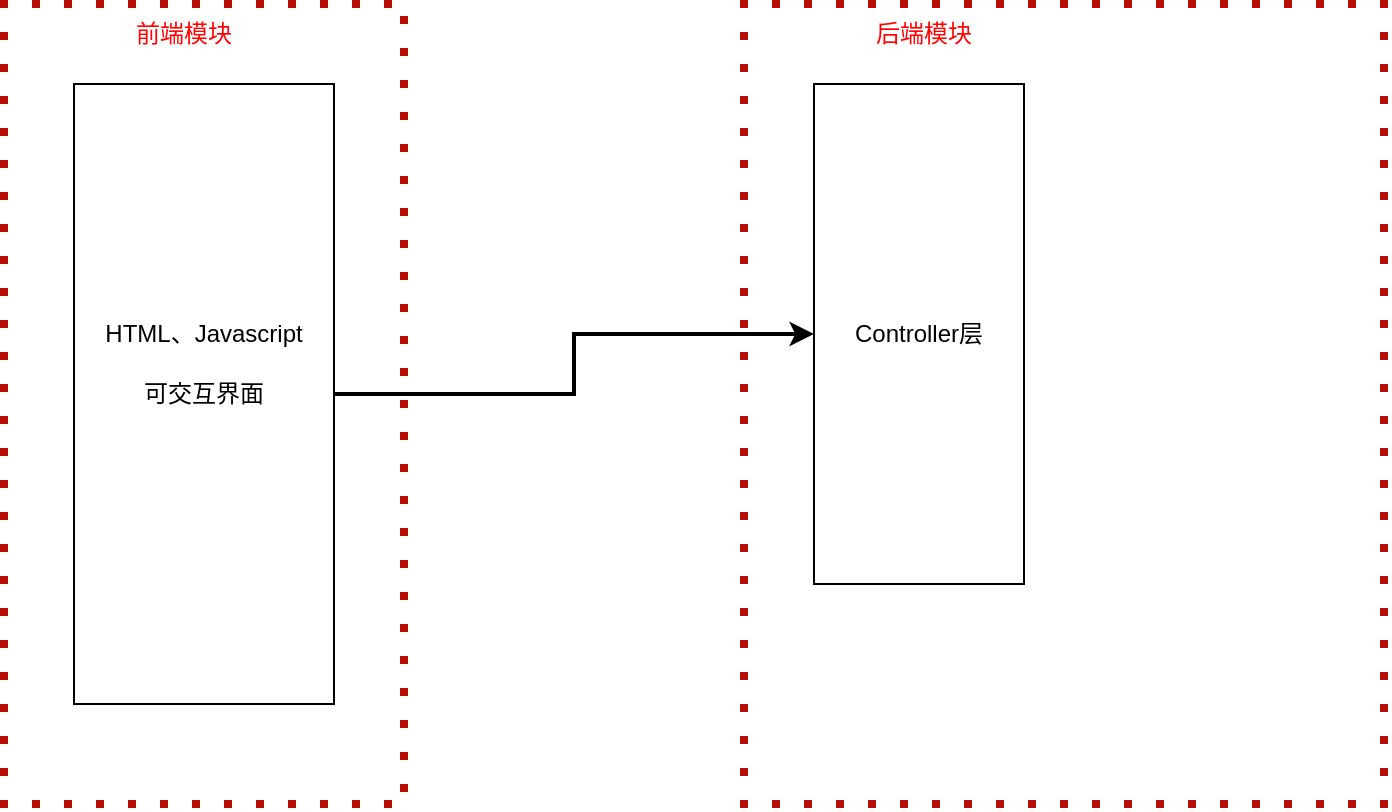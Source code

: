<mxfile version="15.4.3" type="github">
  <diagram id="prtHgNgQTEPvFCAcTncT" name="Page-1">
    <mxGraphModel dx="1673" dy="925" grid="1" gridSize="10" guides="1" tooltips="1" connect="1" arrows="1" fold="1" page="1" pageScale="1" pageWidth="827" pageHeight="1169" background="none" math="0" shadow="0">
      <root>
        <mxCell id="0" />
        <mxCell id="1" parent="0" />
        <mxCell id="JphNo-JIJt3oQuGsX6s3-20" style="edgeStyle=orthogonalEdgeStyle;rounded=0;orthogonalLoop=1;jettySize=auto;html=1;fontColor=#FF0303;strokeColor=#000000;strokeWidth=2;" edge="1" parent="1" source="JphNo-JIJt3oQuGsX6s3-2" target="JphNo-JIJt3oQuGsX6s3-16">
          <mxGeometry relative="1" as="geometry" />
        </mxCell>
        <mxCell id="JphNo-JIJt3oQuGsX6s3-2" value="可交互界面" style="rounded=0;whiteSpace=wrap;html=1;" vertex="1" parent="1">
          <mxGeometry x="105" y="120" width="130" height="310" as="geometry" />
        </mxCell>
        <mxCell id="JphNo-JIJt3oQuGsX6s3-5" value="HTML、Javascript" style="text;html=1;strokeColor=none;fillColor=none;align=center;verticalAlign=middle;whiteSpace=wrap;rounded=0;" vertex="1" parent="1">
          <mxGeometry x="110" y="230" width="120" height="30" as="geometry" />
        </mxCell>
        <mxCell id="JphNo-JIJt3oQuGsX6s3-14" value="" style="endArrow=none;dashed=1;html=1;dashPattern=1 3;strokeWidth=4;rounded=0;edgeStyle=orthogonalEdgeStyle;fillColor=#f8cecc;strokeColor=#B80E02;" edge="1" parent="1">
          <mxGeometry width="50" height="50" relative="1" as="geometry">
            <mxPoint x="120" y="80" as="sourcePoint" />
            <mxPoint x="120" y="80" as="targetPoint" />
            <Array as="points">
              <mxPoint x="70" y="80" />
              <mxPoint x="70" y="480" />
              <mxPoint x="270" y="480" />
              <mxPoint x="270" y="80" />
            </Array>
          </mxGeometry>
        </mxCell>
        <mxCell id="JphNo-JIJt3oQuGsX6s3-15" value="&lt;font color=&quot;#ff0303&quot;&gt;前端模块&lt;/font&gt;" style="text;html=1;strokeColor=none;fillColor=none;align=center;verticalAlign=middle;whiteSpace=wrap;rounded=0;" vertex="1" parent="1">
          <mxGeometry x="130" y="80" width="60" height="30" as="geometry" />
        </mxCell>
        <mxCell id="JphNo-JIJt3oQuGsX6s3-16" value="Controller层" style="rounded=0;whiteSpace=wrap;html=1;" vertex="1" parent="1">
          <mxGeometry x="475" y="120" width="105" height="250" as="geometry" />
        </mxCell>
        <mxCell id="JphNo-JIJt3oQuGsX6s3-18" value="" style="endArrow=none;dashed=1;html=1;dashPattern=1 3;strokeWidth=4;rounded=0;edgeStyle=orthogonalEdgeStyle;fillColor=#f8cecc;strokeColor=#B80E02;" edge="1" parent="1">
          <mxGeometry width="50" height="50" relative="1" as="geometry">
            <mxPoint x="490" y="80" as="sourcePoint" />
            <mxPoint x="490" y="80" as="targetPoint" />
            <Array as="points">
              <mxPoint x="440" y="80" />
              <mxPoint x="440" y="480" />
              <mxPoint x="760" y="480" />
              <mxPoint x="760" y="80" />
            </Array>
          </mxGeometry>
        </mxCell>
        <mxCell id="JphNo-JIJt3oQuGsX6s3-19" value="&lt;font color=&quot;#ff0303&quot;&gt;后端模块&lt;/font&gt;" style="text;html=1;strokeColor=none;fillColor=none;align=center;verticalAlign=middle;whiteSpace=wrap;rounded=0;" vertex="1" parent="1">
          <mxGeometry x="500" y="80" width="60" height="30" as="geometry" />
        </mxCell>
      </root>
    </mxGraphModel>
  </diagram>
</mxfile>
